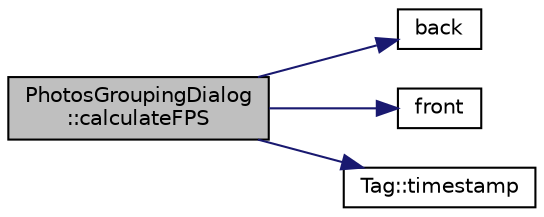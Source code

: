 digraph "PhotosGroupingDialog::calculateFPS"
{
 // LATEX_PDF_SIZE
  edge [fontname="Helvetica",fontsize="10",labelfontname="Helvetica",labelfontsize="10"];
  node [fontname="Helvetica",fontsize="10",shape=record];
  rankdir="LR";
  Node1 [label="PhotosGroupingDialog\l::calculateFPS",height=0.2,width=0.4,color="black", fillcolor="grey75", style="filled", fontcolor="black",tooltip=" "];
  Node1 -> Node2 [color="midnightblue",fontsize="10",style="solid",fontname="Helvetica"];
  Node2 [label="back",height=0.2,width=0.4,color="black", fillcolor="white", style="filled",URL="$containers__utils_8hpp.html#a6149720e00f7069461ff0e6808e1c779",tooltip=" "];
  Node1 -> Node3 [color="midnightblue",fontsize="10",style="solid",fontname="Helvetica"];
  Node3 [label="front",height=0.2,width=0.4,color="black", fillcolor="white", style="filled",URL="$containers__utils_8hpp.html#ac570fc0c0e498061cf4e4a65ff01a6c0",tooltip=" "];
  Node1 -> Node4 [color="midnightblue",fontsize="10",style="solid",fontname="Helvetica"];
  Node4 [label="Tag::timestamp",height=0.2,width=0.4,color="black", fillcolor="white", style="filled",URL="$namespace_tag.html#a715a59207b5c26ef040018e76d43a43f",tooltip=" "];
}
